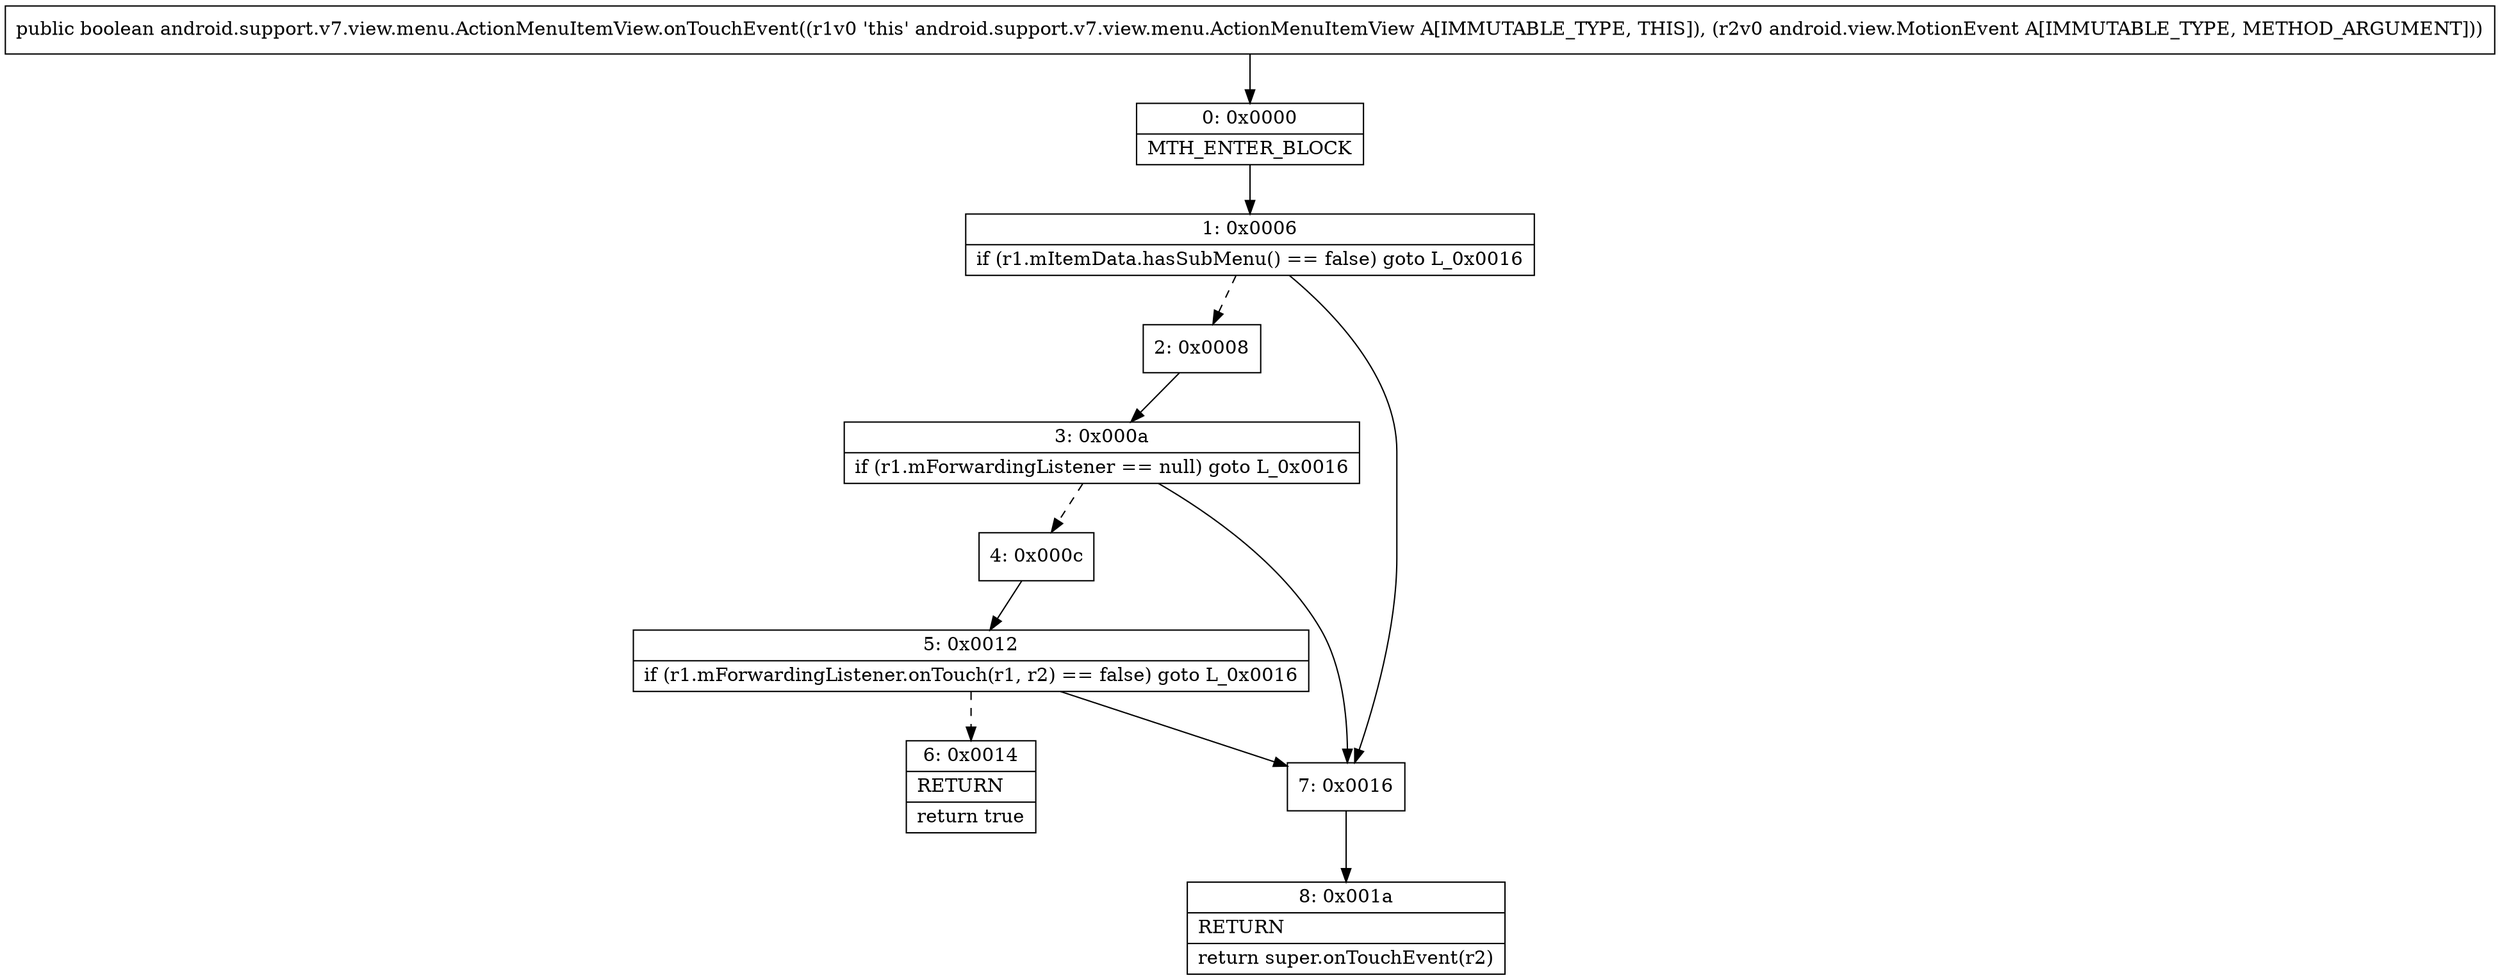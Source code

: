 digraph "CFG forandroid.support.v7.view.menu.ActionMenuItemView.onTouchEvent(Landroid\/view\/MotionEvent;)Z" {
Node_0 [shape=record,label="{0\:\ 0x0000|MTH_ENTER_BLOCK\l}"];
Node_1 [shape=record,label="{1\:\ 0x0006|if (r1.mItemData.hasSubMenu() == false) goto L_0x0016\l}"];
Node_2 [shape=record,label="{2\:\ 0x0008}"];
Node_3 [shape=record,label="{3\:\ 0x000a|if (r1.mForwardingListener == null) goto L_0x0016\l}"];
Node_4 [shape=record,label="{4\:\ 0x000c}"];
Node_5 [shape=record,label="{5\:\ 0x0012|if (r1.mForwardingListener.onTouch(r1, r2) == false) goto L_0x0016\l}"];
Node_6 [shape=record,label="{6\:\ 0x0014|RETURN\l|return true\l}"];
Node_7 [shape=record,label="{7\:\ 0x0016}"];
Node_8 [shape=record,label="{8\:\ 0x001a|RETURN\l|return super.onTouchEvent(r2)\l}"];
MethodNode[shape=record,label="{public boolean android.support.v7.view.menu.ActionMenuItemView.onTouchEvent((r1v0 'this' android.support.v7.view.menu.ActionMenuItemView A[IMMUTABLE_TYPE, THIS]), (r2v0 android.view.MotionEvent A[IMMUTABLE_TYPE, METHOD_ARGUMENT])) }"];
MethodNode -> Node_0;
Node_0 -> Node_1;
Node_1 -> Node_2[style=dashed];
Node_1 -> Node_7;
Node_2 -> Node_3;
Node_3 -> Node_4[style=dashed];
Node_3 -> Node_7;
Node_4 -> Node_5;
Node_5 -> Node_6[style=dashed];
Node_5 -> Node_7;
Node_7 -> Node_8;
}

